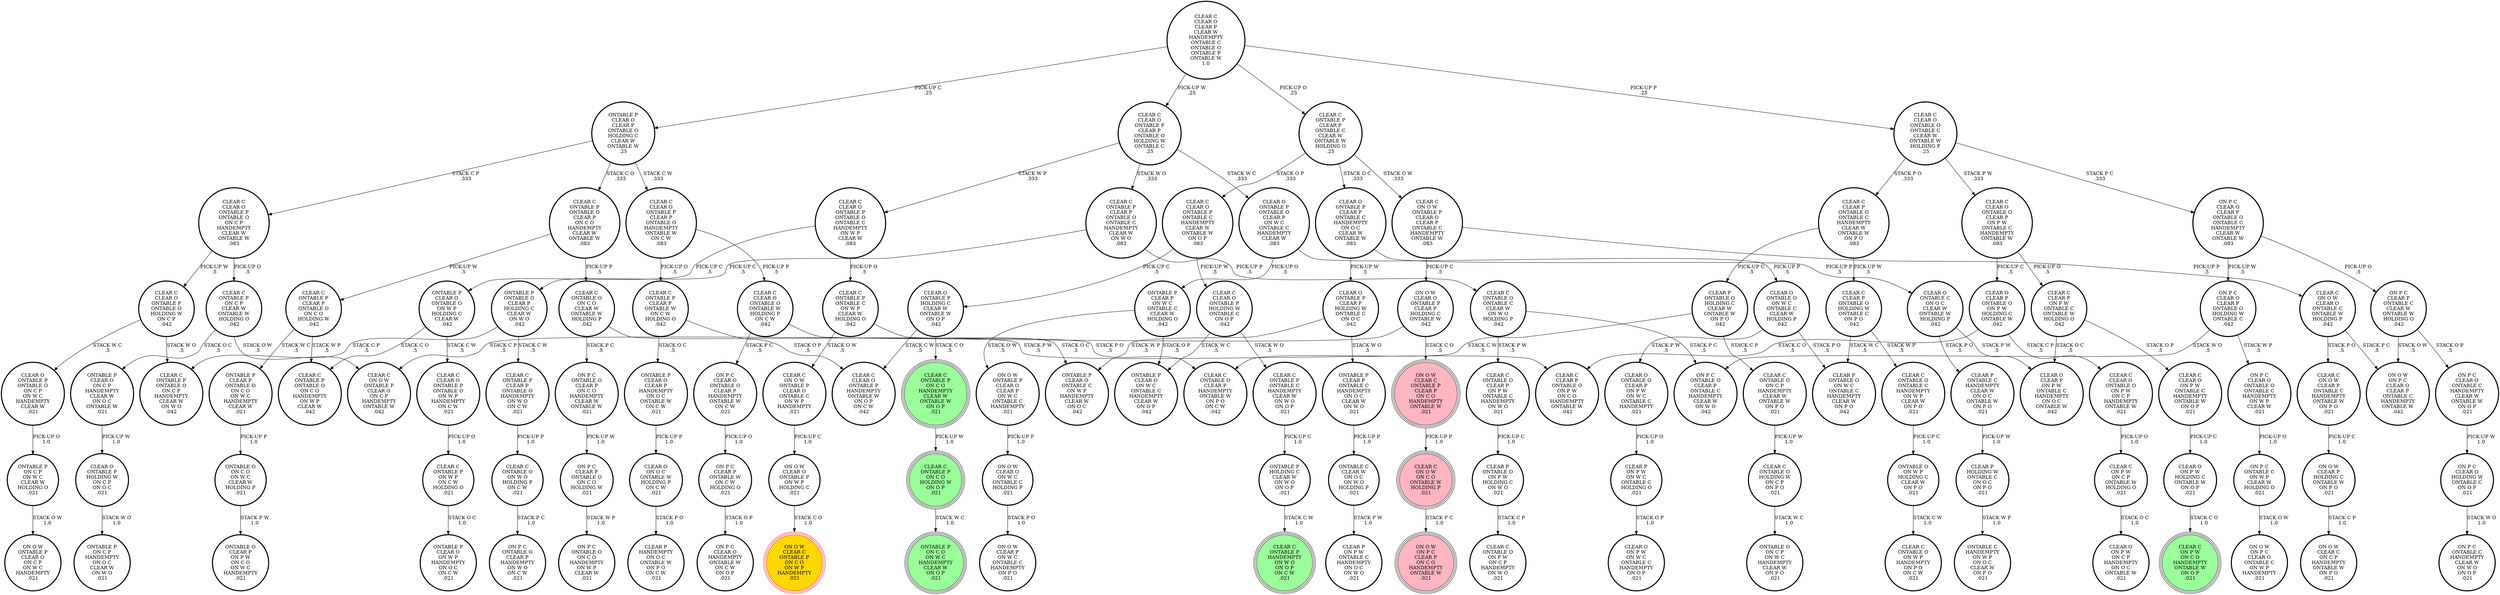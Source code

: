 digraph {
"CLEAR C\nCLEAR O\nONTABLE O\nCLEAR P\nON P W\nONTABLE C\nHANDEMPTY\nONTABLE W\n.083\n" -> "CLEAR C\nCLEAR P\nON P W\nONTABLE C\nONTABLE W\nHOLDING O\n.042\n"[label="PICK-UP O\n.5\n"];
"CLEAR C\nCLEAR O\nONTABLE O\nCLEAR P\nON P W\nONTABLE C\nHANDEMPTY\nONTABLE W\n.083\n" -> "CLEAR O\nCLEAR P\nONTABLE O\nON P W\nHOLDING C\nONTABLE W\n.042\n"[label="PICK-UP C\n.5\n"];
"CLEAR O\nONTABLE C\nON O C\nCLEAR W\nONTABLE W\nHOLDING P\n.042\n" -> "CLEAR O\nCLEAR P\nON P W\nONTABLE C\nHANDEMPTY\nON O C\nONTABLE W\n.042\n"[label="STACK P W\n.5\n"];
"CLEAR O\nONTABLE C\nON O C\nCLEAR W\nONTABLE W\nHOLDING P\n.042\n" -> "CLEAR P\nONTABLE C\nHANDEMPTY\nCLEAR W\nON O C\nONTABLE W\nON P O\n.021\n"[label="STACK P O\n.5\n"];
"CLEAR P\nONTABLE O\nHOLDING C\nCLEAR W\nONTABLE W\nON P O\n.042\n" -> "CLEAR C\nONTABLE O\nON C P\nHANDEMPTY\nCLEAR W\nONTABLE W\nON P O\n.021\n"[label="STACK C P\n.5\n"];
"CLEAR P\nONTABLE O\nHOLDING C\nCLEAR W\nONTABLE W\nON P O\n.042\n" -> "CLEAR C\nONTABLE O\nCLEAR P\nHANDEMPTY\nONTABLE W\nON P O\nON C W\n.042\n"[label="STACK C W\n.5\n"];
"CLEAR C\nONTABLE O\nCLEAR P\nON P W\nONTABLE C\nHANDEMPTY\nON W O\n.021\n" -> "CLEAR P\nONTABLE O\nON P W\nHOLDING C\nON W O\n.021\n"[label="PICK-UP C\n1.0\n"];
"CLEAR O\nONTABLE P\nHOLDING W\nON C P\nON O C\n.021\n" -> "ONTABLE P\nON C P\nHANDEMPTY\nON O C\nCLEAR W\nON W O\n.021\n"[label="STACK W O\n1.0\n"];
"CLEAR C\nONTABLE O\nONTABLE C\nCLEAR W\nON W O\nHOLDING P\n.042\n" -> "ON P C\nONTABLE O\nCLEAR P\nONTABLE C\nHANDEMPTY\nCLEAR W\nON W O\n.042\n"[label="STACK P C\n.5\n"];
"CLEAR C\nONTABLE O\nONTABLE C\nCLEAR W\nON W O\nHOLDING P\n.042\n" -> "CLEAR C\nONTABLE O\nCLEAR P\nON P W\nONTABLE C\nHANDEMPTY\nON W O\n.021\n"[label="STACK P W\n.5\n"];
"ONTABLE C\nCLEAR W\nON O C\nON W O\nHOLDING P\n.021\n" -> "CLEAR P\nON P W\nONTABLE C\nHANDEMPTY\nON O C\nON W O\n.021\n"[label="STACK P W\n1.0\n"];
"CLEAR C\nONTABLE P\nCLEAR P\nONTABLE O\nONTABLE C\nHANDEMPTY\nCLEAR W\nON W O\n.083\n" -> "ONTABLE P\nONTABLE O\nCLEAR P\nHOLDING C\nCLEAR W\nON W O\n.042\n"[label="PICK-UP C\n.5\n"];
"CLEAR C\nONTABLE P\nCLEAR P\nONTABLE O\nONTABLE C\nHANDEMPTY\nCLEAR W\nON W O\n.083\n" -> "CLEAR C\nONTABLE O\nONTABLE C\nCLEAR W\nON W O\nHOLDING P\n.042\n"[label="PICK-UP P\n.5\n"];
"CLEAR C\nCLEAR O\nONTABLE P\nCLEAR P\nONTABLE O\nHANDEMPTY\nONTABLE W\nON C W\n.083\n" -> "CLEAR C\nONTABLE P\nCLEAR P\nONTABLE W\nON C W\nHOLDING O\n.042\n"[label="PICK-UP O\n.5\n"];
"CLEAR C\nCLEAR O\nONTABLE P\nCLEAR P\nONTABLE O\nHANDEMPTY\nONTABLE W\nON C W\n.083\n" -> "CLEAR C\nCLEAR O\nONTABLE O\nONTABLE W\nHOLDING P\nON C W\n.042\n"[label="PICK-UP P\n.5\n"];
"CLEAR C\nONTABLE P\nONTABLE O\nCLEAR P\nON C O\nHANDEMPTY\nCLEAR W\nONTABLE W\n.083\n" -> "CLEAR C\nONTABLE P\nCLEAR P\nONTABLE O\nON C O\nHOLDING W\n.042\n"[label="PICK-UP W\n.5\n"];
"CLEAR C\nONTABLE P\nONTABLE O\nCLEAR P\nON C O\nHANDEMPTY\nCLEAR W\nONTABLE W\n.083\n" -> "CLEAR C\nONTABLE O\nON C O\nCLEAR W\nONTABLE W\nHOLDING P\n.042\n"[label="PICK-UP P\n.5\n"];
"CLEAR C\nCLEAR O\nONTABLE P\nONTABLE O\nONTABLE C\nHANDEMPTY\nON W P\nCLEAR W\n.083\n" -> "CLEAR C\nONTABLE P\nONTABLE C\nON W P\nCLEAR W\nHOLDING O\n.042\n"[label="PICK-UP O\n.5\n"];
"CLEAR C\nCLEAR O\nONTABLE P\nONTABLE O\nONTABLE C\nHANDEMPTY\nON W P\nCLEAR W\n.083\n" -> "ONTABLE P\nCLEAR O\nONTABLE O\nON W P\nHOLDING C\nCLEAR W\n.042\n"[label="PICK-UP C\n.5\n"];
"CLEAR C\nONTABLE O\nON C O\nCLEAR W\nONTABLE W\nHOLDING P\n.042\n" -> "ON P C\nONTABLE O\nCLEAR P\nON C O\nHANDEMPTY\nCLEAR W\nONTABLE W\n.021\n"[label="STACK P C\n.5\n"];
"CLEAR C\nONTABLE O\nON C O\nCLEAR W\nONTABLE W\nHOLDING P\n.042\n" -> "CLEAR C\nCLEAR P\nONTABLE O\nON P W\nON C O\nHANDEMPTY\nONTABLE W\n.042\n"[label="STACK P W\n.5\n"];
"ONTABLE P\nCLEAR O\nCLEAR P\nONTABLE O\nHOLDING C\nCLEAR W\nONTABLE W\n.25\n" -> "CLEAR C\nCLEAR O\nONTABLE P\nCLEAR P\nONTABLE O\nHANDEMPTY\nONTABLE W\nON C W\n.083\n"[label="STACK C W\n.333\n"];
"ONTABLE P\nCLEAR O\nCLEAR P\nONTABLE O\nHOLDING C\nCLEAR W\nONTABLE W\n.25\n" -> "CLEAR C\nONTABLE P\nONTABLE O\nCLEAR P\nON C O\nHANDEMPTY\nCLEAR W\nONTABLE W\n.083\n"[label="STACK C O\n.333\n"];
"ONTABLE P\nCLEAR O\nCLEAR P\nONTABLE O\nHOLDING C\nCLEAR W\nONTABLE W\n.25\n" -> "CLEAR C\nCLEAR O\nONTABLE P\nONTABLE O\nON C P\nHANDEMPTY\nCLEAR W\nONTABLE W\n.083\n"[label="STACK C P\n.333\n"];
"ON O W\nCLEAR C\nONTABLE P\nCLEAR P\nON C O\nHANDEMPTY\nONTABLE W\n.021\n" -> "CLEAR C\nON O W\nON C O\nONTABLE W\nHOLDING P\n.021\n"[label="PICK-UP P\n1.0\n"];
"CLEAR C\nONTABLE P\nCLEAR P\nONTABLE O\nHANDEMPTY\nON W O\nON C W\n.021\n" -> "CLEAR C\nONTABLE O\nON W O\nHOLDING P\nON C W\n.021\n"[label="PICK-UP P\n1.0\n"];
"ON P C\nCLEAR P\nONTABLE O\nON C O\nHOLDING W\n.021\n" -> "ON P C\nONTABLE O\nON C O\nHANDEMPTY\nON W P\nCLEAR W\n.021\n"[label="STACK W P\n1.0\n"];
"CLEAR C\nON O W\nCLEAR O\nONTABLE C\nONTABLE W\nHOLDING P\n.042\n" -> "CLEAR C\nON O W\nCLEAR P\nONTABLE C\nHANDEMPTY\nONTABLE W\nON P O\n.021\n"[label="STACK P O\n.5\n"];
"CLEAR C\nON O W\nCLEAR O\nONTABLE C\nONTABLE W\nHOLDING P\n.042\n" -> "ON O W\nON P C\nCLEAR O\nCLEAR P\nONTABLE C\nHANDEMPTY\nONTABLE W\n.042\n"[label="STACK P C\n.5\n"];
"ON P C\nCLEAR O\nHOLDING W\nONTABLE C\nON O P\n.021\n" -> "ON P C\nONTABLE C\nHANDEMPTY\nCLEAR W\nON W O\nON O P\n.021\n"[label="STACK W O\n1.0\n"];
"CLEAR C\nON O W\nON C O\nONTABLE W\nHOLDING P\n.021\n" -> "ON O W\nON P C\nCLEAR P\nON C O\nHANDEMPTY\nONTABLE W\n.021\n"[label="STACK P C\n1.0\n"];
"CLEAR C\nON O W\nONTABLE P\nCLEAR O\nONTABLE C\nON W P\nHANDEMPTY\n.021\n" -> "ON O W\nCLEAR O\nONTABLE P\nON W P\nHOLDING C\n.021\n"[label="PICK-UP C\n1.0\n"];
"ON P C\nCLEAR P\nONTABLE W\nON C W\nHOLDING O\n.021\n" -> "ON P C\nCLEAR O\nHANDEMPTY\nONTABLE W\nON C W\nON O P\n.021\n"[label="STACK O P\n1.0\n"];
"CLEAR C\nONTABLE P\nONTABLE C\nON W P\nCLEAR W\nHOLDING O\n.042\n" -> "ONTABLE P\nCLEAR O\nONTABLE C\nON W P\nHANDEMPTY\nCLEAR W\nON O C\n.042\n"[label="STACK O C\n.5\n"];
"CLEAR C\nONTABLE P\nONTABLE C\nON W P\nCLEAR W\nHOLDING O\n.042\n" -> "CLEAR C\nON O W\nONTABLE P\nCLEAR O\nONTABLE C\nON W P\nHANDEMPTY\n.021\n"[label="STACK O W\n.5\n"];
"CLEAR C\nON O W\nONTABLE P\nCLEAR O\nCLEAR P\nONTABLE C\nHANDEMPTY\nONTABLE W\n.083\n" -> "CLEAR C\nON O W\nCLEAR O\nONTABLE C\nONTABLE W\nHOLDING P\n.042\n"[label="PICK-UP P\n.5\n"];
"CLEAR C\nON O W\nONTABLE P\nCLEAR O\nCLEAR P\nONTABLE C\nHANDEMPTY\nONTABLE W\n.083\n" -> "ON O W\nCLEAR O\nONTABLE P\nCLEAR P\nHOLDING C\nONTABLE W\n.042\n"[label="PICK-UP C\n.5\n"];
"CLEAR C\nCLEAR O\nON P W\nONTABLE C\nHANDEMPTY\nONTABLE W\nON O P\n.021\n" -> "CLEAR O\nON P W\nHOLDING C\nONTABLE W\nON O P\n.021\n"[label="PICK-UP C\n1.0\n"];
"CLEAR P\nONTABLE O\nON P W\nHOLDING C\nON W O\n.021\n" -> "CLEAR C\nONTABLE O\nON P W\nON C P\nHANDEMPTY\nON W O\n.021\n"[label="STACK C P\n1.0\n"];
"CLEAR C\nCLEAR O\nCLEAR P\nCLEAR W\nHANDEMPTY\nONTABLE C\nONTABLE O\nONTABLE P\nONTABLE W\n1.0\n" -> "CLEAR C\nCLEAR O\nONTABLE P\nCLEAR P\nONTABLE O\nHOLDING W\nONTABLE C\n.25\n"[label="PICK-UP W\n.25\n"];
"CLEAR C\nCLEAR O\nCLEAR P\nCLEAR W\nHANDEMPTY\nONTABLE C\nONTABLE O\nONTABLE P\nONTABLE W\n1.0\n" -> "ONTABLE P\nCLEAR O\nCLEAR P\nONTABLE O\nHOLDING C\nCLEAR W\nONTABLE W\n.25\n"[label="PICK-UP C\n.25\n"];
"CLEAR C\nCLEAR O\nCLEAR P\nCLEAR W\nHANDEMPTY\nONTABLE C\nONTABLE O\nONTABLE P\nONTABLE W\n1.0\n" -> "CLEAR C\nONTABLE P\nCLEAR P\nONTABLE C\nCLEAR W\nONTABLE W\nHOLDING O\n.25\n"[label="PICK-UP O\n.25\n"];
"CLEAR C\nCLEAR O\nCLEAR P\nCLEAR W\nHANDEMPTY\nONTABLE C\nONTABLE O\nONTABLE P\nONTABLE W\n1.0\n" -> "CLEAR C\nCLEAR O\nONTABLE O\nONTABLE C\nCLEAR W\nONTABLE W\nHOLDING P\n.25\n"[label="PICK-UP P\n.25\n"];
"CLEAR O\nONTABLE P\nCLEAR P\nONTABLE C\nHANDEMPTY\nON O C\nCLEAR W\nONTABLE W\n.083\n" -> "CLEAR O\nONTABLE C\nON O C\nCLEAR W\nONTABLE W\nHOLDING P\n.042\n"[label="PICK-UP P\n.5\n"];
"CLEAR O\nONTABLE P\nCLEAR P\nONTABLE C\nHANDEMPTY\nON O C\nCLEAR W\nONTABLE W\n.083\n" -> "CLEAR O\nONTABLE P\nCLEAR P\nHOLDING W\nONTABLE C\nON O C\n.042\n"[label="PICK-UP W\n.5\n"];
"CLEAR C\nCLEAR O\nONTABLE P\nONTABLE O\nON W P\nHANDEMPTY\nON C W\n.021\n" -> "CLEAR C\nONTABLE P\nON W P\nON C W\nHOLDING O\n.021\n"[label="PICK-UP O\n1.0\n"];
"ON O W\nCLEAR O\nONTABLE P\nCLEAR P\nHOLDING C\nONTABLE W\n.042\n" -> "CLEAR C\nON O W\nONTABLE P\nCLEAR O\nON C P\nHANDEMPTY\nONTABLE W\n.042\n"[label="STACK C P\n.5\n"];
"ON O W\nCLEAR O\nONTABLE P\nCLEAR P\nHOLDING C\nONTABLE W\n.042\n" -> "ON O W\nCLEAR C\nONTABLE P\nCLEAR P\nON C O\nHANDEMPTY\nONTABLE W\n.021\n"[label="STACK C O\n.5\n"];
"CLEAR C\nCLEAR O\nONTABLE O\nONTABLE W\nHOLDING P\nON C W\n.042\n" -> "ON P C\nCLEAR O\nONTABLE O\nCLEAR P\nHANDEMPTY\nONTABLE W\nON C W\n.021\n"[label="STACK P C\n.5\n"];
"CLEAR C\nCLEAR O\nONTABLE O\nONTABLE W\nHOLDING P\nON C W\n.042\n" -> "CLEAR C\nONTABLE O\nCLEAR P\nHANDEMPTY\nONTABLE W\nON P O\nON C W\n.042\n"[label="STACK P O\n.5\n"];
"ON P C\nCLEAR O\nCLEAR P\nONTABLE O\nHOLDING W\nONTABLE C\n.042\n" -> "ON P C\nCLEAR O\nONTABLE O\nONTABLE C\nHANDEMPTY\nON W P\nCLEAR W\n.021\n"[label="STACK W P\n.5\n"];
"ON P C\nCLEAR O\nCLEAR P\nONTABLE O\nHOLDING W\nONTABLE C\n.042\n" -> "ON P C\nONTABLE O\nCLEAR P\nONTABLE C\nHANDEMPTY\nCLEAR W\nON W O\n.042\n"[label="STACK W O\n.5\n"];
"CLEAR C\nONTABLE P\nCLEAR P\nONTABLE C\nCLEAR W\nONTABLE W\nHOLDING O\n.25\n" -> "CLEAR C\nCLEAR O\nONTABLE P\nONTABLE C\nHANDEMPTY\nCLEAR W\nONTABLE W\nON O P\n.083\n"[label="STACK O P\n.333\n"];
"CLEAR C\nONTABLE P\nCLEAR P\nONTABLE C\nCLEAR W\nONTABLE W\nHOLDING O\n.25\n" -> "CLEAR O\nONTABLE P\nCLEAR P\nONTABLE C\nHANDEMPTY\nON O C\nCLEAR W\nONTABLE W\n.083\n"[label="STACK O C\n.333\n"];
"CLEAR C\nONTABLE P\nCLEAR P\nONTABLE C\nCLEAR W\nONTABLE W\nHOLDING O\n.25\n" -> "CLEAR C\nON O W\nONTABLE P\nCLEAR O\nCLEAR P\nONTABLE C\nHANDEMPTY\nONTABLE W\n.083\n"[label="STACK O W\n.333\n"];
"CLEAR P\nHOLDING W\nONTABLE C\nON O C\nON P O\n.021\n" -> "ONTABLE C\nHANDEMPTY\nON W P\nON O C\nCLEAR W\nON P O\n.021\n"[label="STACK W P\n1.0\n"];
"ON P C\nONTABLE O\nCLEAR P\nON C O\nHANDEMPTY\nCLEAR W\nONTABLE W\n.021\n" -> "ON P C\nCLEAR P\nONTABLE O\nON C O\nHOLDING W\n.021\n"[label="PICK-UP W\n1.0\n"];
"CLEAR C\nCLEAR P\nONTABLE O\nONTABLE C\nHANDEMPTY\nCLEAR W\nONTABLE W\nON P O\n.083\n" -> "CLEAR P\nONTABLE O\nHOLDING C\nCLEAR W\nONTABLE W\nON P O\n.042\n"[label="PICK-UP C\n.5\n"];
"CLEAR C\nCLEAR P\nONTABLE O\nONTABLE C\nHANDEMPTY\nCLEAR W\nONTABLE W\nON P O\n.083\n" -> "CLEAR C\nCLEAR P\nONTABLE O\nHOLDING W\nONTABLE C\nON P O\n.042\n"[label="PICK-UP W\n.5\n"];
"CLEAR C\nCLEAR O\nONTABLE P\nONTABLE O\nON C P\nHANDEMPTY\nCLEAR W\nONTABLE W\n.083\n" -> "CLEAR C\nCLEAR O\nONTABLE P\nONTABLE O\nHOLDING W\nON C P\n.042\n"[label="PICK-UP W\n.5\n"];
"CLEAR C\nCLEAR O\nONTABLE P\nONTABLE O\nON C P\nHANDEMPTY\nCLEAR W\nONTABLE W\n.083\n" -> "CLEAR C\nONTABLE P\nON C P\nCLEAR W\nONTABLE W\nHOLDING O\n.042\n"[label="PICK-UP O\n.5\n"];
"CLEAR O\nON O C\nONTABLE W\nHOLDING P\nON C W\n.021\n" -> "CLEAR P\nHANDEMPTY\nON O C\nONTABLE W\nON P O\nON C W\n.021\n"[label="STACK P O\n1.0\n"];
"ONTABLE P\nCLEAR O\nCLEAR P\nHANDEMPTY\nON O C\nONTABLE W\nON C W\n.021\n" -> "CLEAR O\nON O C\nONTABLE W\nHOLDING P\nON C W\n.021\n"[label="PICK-UP P\n1.0\n"];
"CLEAR P\nON P W\nON W C\nONTABLE C\nHOLDING O\n.021\n" -> "CLEAR O\nON P W\nON W C\nONTABLE C\nHANDEMPTY\nON O P\n.021\n"[label="STACK O P\n1.0\n"];
"CLEAR C\nONTABLE O\nON C P\nHANDEMPTY\nCLEAR W\nONTABLE W\nON P O\n.021\n" -> "CLEAR C\nONTABLE O\nHOLDING W\nON C P\nON P O\n.021\n"[label="PICK-UP W\n1.0\n"];
"CLEAR O\nON P W\nHOLDING C\nONTABLE W\nON O P\n.021\n" -> "CLEAR C\nON P W\nON C O\nHANDEMPTY\nONTABLE W\nON O P\n.021\n"[label="STACK C O\n1.0\n"];
"CLEAR C\nONTABLE O\nHOLDING W\nON C P\nON P O\n.021\n" -> "ONTABLE O\nON C P\nON W C\nHANDEMPTY\nCLEAR W\nON P O\n.021\n"[label="STACK W C\n1.0\n"];
"CLEAR O\nONTABLE P\nONTABLE O\nON C P\nON W C\nHANDEMPTY\nCLEAR W\n.021\n" -> "ONTABLE P\nON C P\nON W C\nCLEAR W\nHOLDING O\n.021\n"[label="PICK-UP O\n1.0\n"];
"CLEAR C\nCLEAR O\nONTABLE P\nONTABLE O\nHOLDING W\nON C P\n.042\n" -> "CLEAR O\nONTABLE P\nONTABLE O\nON C P\nON W C\nHANDEMPTY\nCLEAR W\n.021\n"[label="STACK W C\n.5\n"];
"CLEAR C\nCLEAR O\nONTABLE P\nONTABLE O\nHOLDING W\nON C P\n.042\n" -> "CLEAR C\nONTABLE P\nONTABLE O\nON C P\nHANDEMPTY\nCLEAR W\nON W O\n.042\n"[label="STACK W O\n.5\n"];
"CLEAR C\nCLEAR P\nON P W\nONTABLE C\nONTABLE W\nHOLDING O\n.042\n" -> "CLEAR O\nCLEAR P\nON P W\nONTABLE C\nHANDEMPTY\nON O C\nONTABLE W\n.042\n"[label="STACK O C\n.5\n"];
"CLEAR C\nCLEAR P\nON P W\nONTABLE C\nONTABLE W\nHOLDING O\n.042\n" -> "CLEAR C\nCLEAR O\nON P W\nONTABLE C\nHANDEMPTY\nONTABLE W\nON O P\n.021\n"[label="STACK O P\n.5\n"];
"CLEAR O\nONTABLE O\nCLEAR P\nON P W\nON W C\nONTABLE C\nHANDEMPTY\n.021\n" -> "CLEAR P\nON P W\nON W C\nONTABLE C\nHOLDING O\n.021\n"[label="PICK-UP O\n1.0\n"];
"CLEAR C\nON P W\nON C P\nONTABLE W\nHOLDING O\n.021\n" -> "CLEAR O\nON P W\nON C P\nHANDEMPTY\nON O C\nONTABLE W\n.021\n"[label="STACK O C\n1.0\n"];
"CLEAR C\nCLEAR O\nONTABLE P\nONTABLE C\nHANDEMPTY\nCLEAR W\nONTABLE W\nON O P\n.083\n" -> "CLEAR O\nONTABLE P\nHOLDING C\nCLEAR W\nONTABLE W\nON O P\n.042\n"[label="PICK-UP C\n.5\n"];
"CLEAR C\nCLEAR O\nONTABLE P\nONTABLE C\nHANDEMPTY\nCLEAR W\nONTABLE W\nON O P\n.083\n" -> "CLEAR C\nCLEAR O\nONTABLE P\nHOLDING W\nONTABLE C\nON O P\n.042\n"[label="PICK-UP W\n.5\n"];
"CLEAR C\nONTABLE P\nON W P\nON C W\nHOLDING O\n.021\n" -> "ONTABLE P\nCLEAR O\nON W P\nHANDEMPTY\nON O C\nON C W\n.021\n"[label="STACK O C\n1.0\n"];
"ONTABLE P\nON C P\nON W C\nCLEAR W\nHOLDING O\n.021\n" -> "ON O W\nONTABLE P\nCLEAR O\nON C P\nON W C\nHANDEMPTY\n.021\n"[label="STACK O W\n1.0\n"];
"ONTABLE P\nCLEAR P\nON W C\nONTABLE C\nCLEAR W\nHOLDING O\n.042\n" -> "ON O W\nONTABLE P\nCLEAR O\nCLEAR P\nON W C\nONTABLE C\nHANDEMPTY\n.021\n"[label="STACK O W\n.5\n"];
"ONTABLE P\nCLEAR P\nON W C\nONTABLE C\nCLEAR W\nHOLDING O\n.042\n" -> "ONTABLE P\nCLEAR O\nON W C\nONTABLE C\nHANDEMPTY\nCLEAR W\nON O P\n.042\n"[label="STACK O P\n.5\n"];
"CLEAR C\nCLEAR O\nONTABLE P\nCLEAR P\nONTABLE O\nHOLDING W\nONTABLE C\n.25\n" -> "CLEAR O\nONTABLE P\nONTABLE O\nCLEAR P\nON W C\nONTABLE C\nHANDEMPTY\nCLEAR W\n.083\n"[label="STACK W C\n.333\n"];
"CLEAR C\nCLEAR O\nONTABLE P\nCLEAR P\nONTABLE O\nHOLDING W\nONTABLE C\n.25\n" -> "CLEAR C\nONTABLE P\nCLEAR P\nONTABLE O\nONTABLE C\nHANDEMPTY\nCLEAR W\nON W O\n.083\n"[label="STACK W O\n.333\n"];
"CLEAR C\nCLEAR O\nONTABLE P\nCLEAR P\nONTABLE O\nHOLDING W\nONTABLE C\n.25\n" -> "CLEAR C\nCLEAR O\nONTABLE P\nONTABLE O\nONTABLE C\nHANDEMPTY\nON W P\nCLEAR W\n.083\n"[label="STACK W P\n.333\n"];
"CLEAR P\nONTABLE C\nHANDEMPTY\nCLEAR W\nON O C\nONTABLE W\nON P O\n.021\n" -> "CLEAR P\nHOLDING W\nONTABLE C\nON O C\nON P O\n.021\n"[label="PICK-UP W\n1.0\n"];
"CLEAR C\nONTABLE P\nCLEAR P\nONTABLE O\nON C O\nHOLDING W\n.042\n" -> "ONTABLE P\nCLEAR P\nONTABLE O\nON C O\nON W C\nHANDEMPTY\nCLEAR W\n.021\n"[label="STACK W C\n.5\n"];
"CLEAR C\nONTABLE P\nCLEAR P\nONTABLE O\nON C O\nHOLDING W\n.042\n" -> "CLEAR C\nONTABLE P\nONTABLE O\nON C O\nHANDEMPTY\nON W P\nCLEAR W\n.042\n"[label="STACK W P\n.5\n"];
"CLEAR C\nONTABLE P\nON C O\nHOLDING W\nON O P\n.021\n" -> "ONTABLE P\nON C O\nON W C\nHANDEMPTY\nCLEAR W\nON O P\n.021\n"[label="STACK W C\n1.0\n"];
"CLEAR C\nONTABLE P\nCLEAR P\nONTABLE W\nON C W\nHOLDING O\n.042\n" -> "CLEAR C\nCLEAR O\nONTABLE P\nHANDEMPTY\nONTABLE W\nON O P\nON C W\n.042\n"[label="STACK O P\n.5\n"];
"CLEAR C\nONTABLE P\nCLEAR P\nONTABLE W\nON C W\nHOLDING O\n.042\n" -> "ONTABLE P\nCLEAR O\nCLEAR P\nHANDEMPTY\nON O C\nONTABLE W\nON C W\n.021\n"[label="STACK O C\n.5\n"];
"CLEAR C\nONTABLE P\nON C O\nHANDEMPTY\nCLEAR W\nONTABLE W\nON O P\n.021\n" -> "CLEAR C\nONTABLE P\nON C O\nHOLDING W\nON O P\n.021\n"[label="PICK-UP W\n1.0\n"];
"ON O W\nCLEAR O\nONTABLE P\nON W P\nHOLDING C\n.021\n" -> "ON O W\nCLEAR C\nONTABLE P\nON C O\nON W P\nHANDEMPTY\n.021\n"[label="STACK C O\n1.0\n"];
"CLEAR C\nONTABLE O\nON W O\nHOLDING P\nON C W\n.021\n" -> "ON P C\nONTABLE O\nCLEAR P\nHANDEMPTY\nON W O\nON C W\n.021\n"[label="STACK P C\n1.0\n"];
"ON P C\nCLEAR P\nONTABLE C\nCLEAR W\nONTABLE W\nHOLDING O\n.042\n" -> "ON O W\nON P C\nCLEAR O\nCLEAR P\nONTABLE C\nHANDEMPTY\nONTABLE W\n.042\n"[label="STACK O W\n.5\n"];
"ON P C\nCLEAR P\nONTABLE C\nCLEAR W\nONTABLE W\nHOLDING O\n.042\n" -> "ON P C\nCLEAR O\nONTABLE C\nHANDEMPTY\nCLEAR W\nONTABLE W\nON O P\n.021\n"[label="STACK O P\n.5\n"];
"CLEAR C\nCLEAR O\nONTABLE O\nON P W\nON C P\nHANDEMPTY\nONTABLE W\n.021\n" -> "CLEAR C\nON P W\nON C P\nONTABLE W\nHOLDING O\n.021\n"[label="PICK-UP O\n1.0\n"];
"CLEAR O\nONTABLE P\nHOLDING C\nCLEAR W\nONTABLE W\nON O P\n.042\n" -> "CLEAR C\nONTABLE P\nON C O\nHANDEMPTY\nCLEAR W\nONTABLE W\nON O P\n.021\n"[label="STACK C O\n.5\n"];
"CLEAR O\nONTABLE P\nHOLDING C\nCLEAR W\nONTABLE W\nON O P\n.042\n" -> "CLEAR C\nCLEAR O\nONTABLE P\nHANDEMPTY\nONTABLE W\nON O P\nON C W\n.042\n"[label="STACK C W\n.5\n"];
"ON P C\nCLEAR O\nONTABLE O\nCLEAR P\nHANDEMPTY\nONTABLE W\nON C W\n.021\n" -> "ON P C\nCLEAR P\nONTABLE W\nON C W\nHOLDING O\n.021\n"[label="PICK-UP O\n1.0\n"];
"CLEAR C\nONTABLE P\nONTABLE C\nHANDEMPTY\nCLEAR W\nON W O\nON O P\n.021\n" -> "ONTABLE P\nHOLDING C\nCLEAR W\nON W O\nON O P\n.021\n"[label="PICK-UP C\n1.0\n"];
"ONTABLE P\nCLEAR O\nON C P\nHANDEMPTY\nCLEAR W\nON O C\nONTABLE W\n.021\n" -> "CLEAR O\nONTABLE P\nHOLDING W\nON C P\nON O C\n.021\n"[label="PICK-UP W\n1.0\n"];
"ONTABLE P\nCLEAR O\nONTABLE O\nON W P\nHOLDING C\nCLEAR W\n.042\n" -> "CLEAR C\nONTABLE P\nONTABLE O\nON C O\nHANDEMPTY\nON W P\nCLEAR W\n.042\n"[label="STACK C O\n.5\n"];
"ONTABLE P\nCLEAR O\nONTABLE O\nON W P\nHOLDING C\nCLEAR W\n.042\n" -> "CLEAR C\nCLEAR O\nONTABLE P\nONTABLE O\nON W P\nHANDEMPTY\nON C W\n.021\n"[label="STACK C W\n.5\n"];
"CLEAR C\nON O W\nCLEAR P\nONTABLE C\nHANDEMPTY\nONTABLE W\nON P O\n.021\n" -> "ON O W\nCLEAR P\nHOLDING C\nONTABLE W\nON P O\n.021\n"[label="PICK-UP C\n1.0\n"];
"ON P C\nCLEAR O\nONTABLE C\nHANDEMPTY\nCLEAR W\nONTABLE W\nON O P\n.021\n" -> "ON P C\nCLEAR O\nHOLDING W\nONTABLE C\nON O P\n.021\n"[label="PICK-UP W\n1.0\n"];
"CLEAR C\nCLEAR O\nONTABLE O\nONTABLE C\nCLEAR W\nONTABLE W\nHOLDING P\n.25\n" -> "CLEAR C\nCLEAR P\nONTABLE O\nONTABLE C\nHANDEMPTY\nCLEAR W\nONTABLE W\nON P O\n.083\n"[label="STACK P O\n.333\n"];
"CLEAR C\nCLEAR O\nONTABLE O\nONTABLE C\nCLEAR W\nONTABLE W\nHOLDING P\n.25\n" -> "CLEAR C\nCLEAR O\nONTABLE O\nCLEAR P\nON P W\nONTABLE C\nHANDEMPTY\nONTABLE W\n.083\n"[label="STACK P W\n.333\n"];
"CLEAR C\nCLEAR O\nONTABLE O\nONTABLE C\nCLEAR W\nONTABLE W\nHOLDING P\n.25\n" -> "ON P C\nCLEAR O\nCLEAR P\nONTABLE O\nONTABLE C\nHANDEMPTY\nCLEAR W\nONTABLE W\n.083\n"[label="STACK P C\n.333\n"];
"CLEAR O\nONTABLE P\nONTABLE O\nCLEAR P\nON W C\nONTABLE C\nHANDEMPTY\nCLEAR W\n.083\n" -> "ONTABLE P\nCLEAR P\nON W C\nONTABLE C\nCLEAR W\nHOLDING O\n.042\n"[label="PICK-UP O\n.5\n"];
"CLEAR O\nONTABLE P\nONTABLE O\nCLEAR P\nON W C\nONTABLE C\nHANDEMPTY\nCLEAR W\n.083\n" -> "CLEAR O\nONTABLE O\nON W C\nONTABLE C\nCLEAR W\nHOLDING P\n.042\n"[label="PICK-UP P\n.5\n"];
"CLEAR C\nONTABLE P\nON C P\nCLEAR W\nONTABLE W\nHOLDING O\n.042\n" -> "ONTABLE P\nCLEAR O\nON C P\nHANDEMPTY\nCLEAR W\nON O C\nONTABLE W\n.021\n"[label="STACK O C\n.5\n"];
"CLEAR C\nONTABLE P\nON C P\nCLEAR W\nONTABLE W\nHOLDING O\n.042\n" -> "CLEAR C\nON O W\nONTABLE P\nCLEAR O\nON C P\nHANDEMPTY\nONTABLE W\n.042\n"[label="STACK O W\n.5\n"];
"CLEAR C\nCLEAR P\nONTABLE O\nHOLDING W\nONTABLE C\nON P O\n.042\n" -> "CLEAR C\nONTABLE O\nONTABLE C\nHANDEMPTY\nON W P\nCLEAR W\nON P O\n.021\n"[label="STACK W P\n.5\n"];
"CLEAR C\nCLEAR P\nONTABLE O\nHOLDING W\nONTABLE C\nON P O\n.042\n" -> "CLEAR P\nONTABLE O\nON W C\nONTABLE C\nHANDEMPTY\nCLEAR W\nON P O\n.042\n"[label="STACK W C\n.5\n"];
"CLEAR O\nONTABLE O\nON W C\nONTABLE C\nCLEAR W\nHOLDING P\n.042\n" -> "CLEAR O\nONTABLE O\nCLEAR P\nON P W\nON W C\nONTABLE C\nHANDEMPTY\n.021\n"[label="STACK P W\n.5\n"];
"CLEAR O\nONTABLE O\nON W C\nONTABLE C\nCLEAR W\nHOLDING P\n.042\n" -> "CLEAR P\nONTABLE O\nON W C\nONTABLE C\nHANDEMPTY\nCLEAR W\nON P O\n.042\n"[label="STACK P O\n.5\n"];
"CLEAR C\nCLEAR O\nONTABLE P\nHOLDING W\nONTABLE C\nON O P\n.042\n" -> "ONTABLE P\nCLEAR O\nON W C\nONTABLE C\nHANDEMPTY\nCLEAR W\nON O P\n.042\n"[label="STACK W C\n.5\n"];
"CLEAR C\nCLEAR O\nONTABLE P\nHOLDING W\nONTABLE C\nON O P\n.042\n" -> "CLEAR C\nONTABLE P\nONTABLE C\nHANDEMPTY\nCLEAR W\nON W O\nON O P\n.021\n"[label="STACK W O\n.5\n"];
"ON O W\nCLEAR P\nHOLDING C\nONTABLE W\nON P O\n.021\n" -> "ON O W\nCLEAR C\nON C P\nHANDEMPTY\nONTABLE W\nON P O\n.021\n"[label="STACK C P\n1.0\n"];
"CLEAR O\nONTABLE P\nCLEAR P\nHOLDING W\nONTABLE C\nON O C\n.042\n" -> "ONTABLE P\nCLEAR O\nONTABLE C\nON W P\nHANDEMPTY\nCLEAR W\nON O C\n.042\n"[label="STACK W P\n.5\n"];
"CLEAR O\nONTABLE P\nCLEAR P\nHOLDING W\nONTABLE C\nON O C\n.042\n" -> "ONTABLE P\nCLEAR P\nONTABLE C\nHANDEMPTY\nON O C\nCLEAR W\nON W O\n.021\n"[label="STACK W O\n.5\n"];
"ONTABLE P\nHOLDING C\nCLEAR W\nON W O\nON O P\n.021\n" -> "CLEAR C\nONTABLE P\nHANDEMPTY\nON W O\nON O P\nON C W\n.021\n"[label="STACK C W\n1.0\n"];
"ONTABLE P\nONTABLE O\nCLEAR P\nHOLDING C\nCLEAR W\nON W O\n.042\n" -> "CLEAR C\nONTABLE P\nONTABLE O\nON C P\nHANDEMPTY\nCLEAR W\nON W O\n.042\n"[label="STACK C P\n.5\n"];
"ONTABLE P\nONTABLE O\nCLEAR P\nHOLDING C\nCLEAR W\nON W O\n.042\n" -> "CLEAR C\nONTABLE P\nCLEAR P\nONTABLE O\nHANDEMPTY\nON W O\nON C W\n.021\n"[label="STACK C W\n.5\n"];
"CLEAR O\nCLEAR P\nONTABLE O\nON P W\nHOLDING C\nONTABLE W\n.042\n" -> "CLEAR C\nCLEAR O\nONTABLE O\nON P W\nON C P\nHANDEMPTY\nONTABLE W\n.021\n"[label="STACK C P\n.5\n"];
"CLEAR O\nCLEAR P\nONTABLE O\nON P W\nHOLDING C\nONTABLE W\n.042\n" -> "CLEAR C\nCLEAR P\nONTABLE O\nON P W\nON C O\nHANDEMPTY\nONTABLE W\n.042\n"[label="STACK C O\n.5\n"];
"CLEAR C\nONTABLE O\nONTABLE C\nHANDEMPTY\nON W P\nCLEAR W\nON P O\n.021\n" -> "ONTABLE O\nON W P\nHOLDING C\nCLEAR W\nON P O\n.021\n"[label="PICK-UP C\n1.0\n"];
"ON P C\nCLEAR O\nCLEAR P\nONTABLE O\nONTABLE C\nHANDEMPTY\nCLEAR W\nONTABLE W\n.083\n" -> "ON P C\nCLEAR O\nCLEAR P\nONTABLE O\nHOLDING W\nONTABLE C\n.042\n"[label="PICK-UP W\n.5\n"];
"ON P C\nCLEAR O\nCLEAR P\nONTABLE O\nONTABLE C\nHANDEMPTY\nCLEAR W\nONTABLE W\n.083\n" -> "ON P C\nCLEAR P\nONTABLE C\nCLEAR W\nONTABLE W\nHOLDING O\n.042\n"[label="PICK-UP O\n.5\n"];
"ONTABLE P\nCLEAR P\nONTABLE O\nON C O\nON W C\nHANDEMPTY\nCLEAR W\n.021\n" -> "ONTABLE O\nON C O\nON W C\nCLEAR W\nHOLDING P\n.021\n"[label="PICK-UP P\n1.0\n"];
"ONTABLE O\nON C O\nON W C\nCLEAR W\nHOLDING P\n.021\n" -> "ONTABLE O\nCLEAR P\nON P W\nON C O\nON W C\nHANDEMPTY\n.021\n"[label="STACK P W\n1.0\n"];
"ON O W\nONTABLE P\nCLEAR O\nCLEAR P\nON W C\nONTABLE C\nHANDEMPTY\n.021\n" -> "ON O W\nCLEAR O\nON W C\nONTABLE C\nHOLDING P\n.021\n"[label="PICK-UP P\n1.0\n"];
"ONTABLE P\nCLEAR P\nONTABLE C\nHANDEMPTY\nON O C\nCLEAR W\nON W O\n.021\n" -> "ONTABLE C\nCLEAR W\nON O C\nON W O\nHOLDING P\n.021\n"[label="PICK-UP P\n1.0\n"];
"ONTABLE O\nON W P\nHOLDING C\nCLEAR W\nON P O\n.021\n" -> "CLEAR C\nONTABLE O\nON W P\nHANDEMPTY\nON P O\nON C W\n.021\n"[label="STACK C W\n1.0\n"];
"ON P C\nONTABLE C\nON W P\nCLEAR W\nHOLDING O\n.021\n" -> "ON O W\nON P C\nCLEAR O\nONTABLE C\nON W P\nHANDEMPTY\n.021\n"[label="STACK O W\n1.0\n"];
"ON P C\nCLEAR O\nONTABLE O\nONTABLE C\nHANDEMPTY\nON W P\nCLEAR W\n.021\n" -> "ON P C\nONTABLE C\nON W P\nCLEAR W\nHOLDING O\n.021\n"[label="PICK-UP O\n1.0\n"];
"ON O W\nCLEAR O\nON W C\nONTABLE C\nHOLDING P\n.021\n" -> "ON O W\nCLEAR P\nON W C\nONTABLE C\nHANDEMPTY\nON P O\n.021\n"[label="STACK P O\n1.0\n"];
"CLEAR P\nHANDEMPTY\nON O C\nONTABLE W\nON P O\nON C W\n.021\n" [shape=circle, penwidth=3];
"CLEAR O\nON P W\nON C P\nHANDEMPTY\nON O C\nONTABLE W\n.021\n" [shape=circle, penwidth=3];
"CLEAR O\nCLEAR P\nON P W\nONTABLE C\nHANDEMPTY\nON O C\nONTABLE W\n.042\n" [shape=circle, penwidth=3];
"CLEAR C\nON O W\nONTABLE P\nCLEAR O\nON C P\nHANDEMPTY\nONTABLE W\n.042\n" [shape=circle, penwidth=3];
"ON O W\nON P C\nCLEAR O\nONTABLE C\nON W P\nHANDEMPTY\n.021\n" [shape=circle, penwidth=3];
"ON P C\nONTABLE O\nCLEAR P\nHANDEMPTY\nON W O\nON C W\n.021\n" [shape=circle, penwidth=3];
"CLEAR P\nON P W\nONTABLE C\nHANDEMPTY\nON O C\nON W O\n.021\n" [shape=circle, penwidth=3];
"ON O W\nCLEAR C\nON C P\nHANDEMPTY\nONTABLE W\nON P O\n.021\n" [shape=circle, penwidth=3];
"ON P C\nONTABLE O\nCLEAR P\nONTABLE C\nHANDEMPTY\nCLEAR W\nON W O\n.042\n" [shape=circle, penwidth=3];
"ON P C\nONTABLE O\nON C O\nHANDEMPTY\nON W P\nCLEAR W\n.021\n" [shape=circle, penwidth=3];
"ONTABLE C\nHANDEMPTY\nON W P\nON O C\nCLEAR W\nON P O\n.021\n" [shape=circle, penwidth=3];
"CLEAR C\nONTABLE P\nONTABLE O\nON C O\nHANDEMPTY\nON W P\nCLEAR W\n.042\n" [shape=circle, penwidth=3];
"ON O W\nON P C\nCLEAR P\nON C O\nHANDEMPTY\nONTABLE W\n.021\n" [shape=circle, style=filled, fillcolor=lightpink, peripheries=3];
"ONTABLE O\nON C P\nON W C\nHANDEMPTY\nCLEAR W\nON P O\n.021\n" [shape=circle, penwidth=3];
"CLEAR C\nONTABLE O\nON W P\nHANDEMPTY\nON P O\nON C W\n.021\n" [shape=circle, penwidth=3];
"CLEAR O\nON P W\nON W C\nONTABLE C\nHANDEMPTY\nON O P\n.021\n" [shape=circle, penwidth=3];
"CLEAR C\nON P W\nON C O\nHANDEMPTY\nONTABLE W\nON O P\n.021\n" [shape=circle, style=filled, fillcolor=palegreen1, peripheries=3];
"ON O W\nCLEAR C\nONTABLE P\nON C O\nON W P\nHANDEMPTY\n.021\n" [shape=circle, style=filled color=red, fillcolor=gold, peripheries=3];
"CLEAR C\nONTABLE P\nHANDEMPTY\nON W O\nON O P\nON C W\n.021\n" [shape=circle, style=filled, fillcolor=palegreen1, peripheries=3];
"CLEAR C\nCLEAR P\nONTABLE O\nON P W\nON C O\nHANDEMPTY\nONTABLE W\n.042\n" [shape=circle, penwidth=3];
"ONTABLE P\nON C O\nON W C\nHANDEMPTY\nCLEAR W\nON O P\n.021\n" [shape=circle, style=filled, fillcolor=palegreen1, peripheries=3];
"ON P C\nCLEAR O\nHANDEMPTY\nONTABLE W\nON C W\nON O P\n.021\n" [shape=circle, penwidth=3];
"CLEAR C\nONTABLE O\nCLEAR P\nHANDEMPTY\nONTABLE W\nON P O\nON C W\n.042\n" [shape=circle, penwidth=3];
"CLEAR C\nCLEAR O\nONTABLE P\nHANDEMPTY\nONTABLE W\nON O P\nON C W\n.042\n" [shape=circle, penwidth=3];
"ON O W\nON P C\nCLEAR O\nCLEAR P\nONTABLE C\nHANDEMPTY\nONTABLE W\n.042\n" [shape=circle, penwidth=3];
"ON P C\nONTABLE C\nHANDEMPTY\nCLEAR W\nON W O\nON O P\n.021\n" [shape=circle, penwidth=3];
"CLEAR P\nONTABLE O\nON W C\nONTABLE C\nHANDEMPTY\nCLEAR W\nON P O\n.042\n" [shape=circle, penwidth=3];
"ONTABLE P\nON C P\nHANDEMPTY\nON O C\nCLEAR W\nON W O\n.021\n" [shape=circle, penwidth=3];
"ONTABLE O\nCLEAR P\nON P W\nON C O\nON W C\nHANDEMPTY\n.021\n" [shape=circle, penwidth=3];
"ONTABLE P\nCLEAR O\nON W P\nHANDEMPTY\nON O C\nON C W\n.021\n" [shape=circle, penwidth=3];
"ONTABLE P\nCLEAR O\nONTABLE C\nON W P\nHANDEMPTY\nCLEAR W\nON O C\n.042\n" [shape=circle, penwidth=3];
"ON O W\nCLEAR P\nON W C\nONTABLE C\nHANDEMPTY\nON P O\n.021\n" [shape=circle, penwidth=3];
"CLEAR C\nONTABLE O\nON P W\nON C P\nHANDEMPTY\nON W O\n.021\n" [shape=circle, penwidth=3];
"CLEAR C\nONTABLE P\nONTABLE O\nON C P\nHANDEMPTY\nCLEAR W\nON W O\n.042\n" [shape=circle, penwidth=3];
"ONTABLE P\nCLEAR O\nON W C\nONTABLE C\nHANDEMPTY\nCLEAR W\nON O P\n.042\n" [shape=circle, penwidth=3];
"ON O W\nONTABLE P\nCLEAR O\nON C P\nON W C\nHANDEMPTY\n.021\n" [shape=circle, penwidth=3];
"ON O W\nCLEAR P\nHOLDING C\nONTABLE W\nON P O\n.021\n" [shape=circle, penwidth=3];
"CLEAR P\nHANDEMPTY\nON O C\nONTABLE W\nON P O\nON C W\n.021\n" [shape=circle, penwidth=3];
"CLEAR C\nONTABLE O\nONTABLE C\nCLEAR W\nON W O\nHOLDING P\n.042\n" [shape=circle, penwidth=3];
"ONTABLE P\nCLEAR O\nON C P\nHANDEMPTY\nCLEAR W\nON O C\nONTABLE W\n.021\n" [shape=circle, penwidth=3];
"ONTABLE P\nONTABLE O\nCLEAR P\nHOLDING C\nCLEAR W\nON W O\n.042\n" [shape=circle, penwidth=3];
"CLEAR O\nON P W\nON C P\nHANDEMPTY\nON O C\nONTABLE W\n.021\n" [shape=circle, penwidth=3];
"CLEAR C\nCLEAR P\nONTABLE O\nHOLDING W\nONTABLE C\nON P O\n.042\n" [shape=circle, penwidth=3];
"CLEAR O\nCLEAR P\nON P W\nONTABLE C\nHANDEMPTY\nON O C\nONTABLE W\n.042\n" [shape=circle, penwidth=3];
"CLEAR C\nONTABLE O\nONTABLE C\nHANDEMPTY\nON W P\nCLEAR W\nON P O\n.021\n" [shape=circle, penwidth=3];
"CLEAR C\nON O W\nONTABLE P\nCLEAR O\nON C P\nHANDEMPTY\nONTABLE W\n.042\n" [shape=circle, penwidth=3];
"CLEAR P\nONTABLE O\nHOLDING C\nCLEAR W\nONTABLE W\nON P O\n.042\n" [shape=circle, penwidth=3];
"CLEAR C\nONTABLE O\nON C O\nCLEAR W\nONTABLE W\nHOLDING P\n.042\n" [shape=circle, penwidth=3];
"CLEAR C\nONTABLE P\nCLEAR P\nONTABLE O\nON C O\nHOLDING W\n.042\n" [shape=circle, penwidth=3];
"ONTABLE P\nHOLDING C\nCLEAR W\nON W O\nON O P\n.021\n" [shape=circle, penwidth=3];
"ON O W\nON P C\nCLEAR O\nONTABLE C\nON W P\nHANDEMPTY\n.021\n" [shape=circle, penwidth=3];
"ON P C\nONTABLE O\nCLEAR P\nHANDEMPTY\nON W O\nON C W\n.021\n" [shape=circle, penwidth=3];
"CLEAR P\nON P W\nONTABLE C\nHANDEMPTY\nON O C\nON W O\n.021\n" [shape=circle, penwidth=3];
"CLEAR C\nCLEAR O\nONTABLE P\nHOLDING W\nONTABLE C\nON O P\n.042\n" [shape=circle, penwidth=3];
"CLEAR O\nONTABLE O\nON W C\nONTABLE C\nCLEAR W\nHOLDING P\n.042\n" [shape=circle, penwidth=3];
"ONTABLE P\nCLEAR P\nONTABLE O\nON C O\nON W C\nHANDEMPTY\nCLEAR W\n.021\n" [shape=circle, penwidth=3];
"CLEAR O\nON P W\nHOLDING C\nONTABLE W\nON O P\n.021\n" [shape=circle, penwidth=3];
"ONTABLE P\nCLEAR O\nCLEAR P\nONTABLE O\nHOLDING C\nCLEAR W\nONTABLE W\n.25\n" [shape=circle, penwidth=3];
"ON O W\nCLEAR C\nON C P\nHANDEMPTY\nONTABLE W\nON P O\n.021\n" [shape=circle, penwidth=3];
"CLEAR C\nON O W\nONTABLE P\nCLEAR O\nCLEAR P\nONTABLE C\nHANDEMPTY\nONTABLE W\n.083\n" [shape=circle, penwidth=3];
"CLEAR C\nCLEAR O\nONTABLE O\nCLEAR P\nON P W\nONTABLE C\nHANDEMPTY\nONTABLE W\n.083\n" [shape=circle, penwidth=3];
"CLEAR C\nCLEAR O\nONTABLE O\nONTABLE W\nHOLDING P\nON C W\n.042\n" [shape=circle, penwidth=3];
"ON P C\nONTABLE O\nCLEAR P\nONTABLE C\nHANDEMPTY\nCLEAR W\nON W O\n.042\n" [shape=circle, penwidth=3];
"ON P C\nONTABLE O\nCLEAR P\nON C O\nHANDEMPTY\nCLEAR W\nONTABLE W\n.021\n" [shape=circle, penwidth=3];
"CLEAR O\nONTABLE P\nHOLDING C\nCLEAR W\nONTABLE W\nON O P\n.042\n" [shape=circle, penwidth=3];
"CLEAR C\nCLEAR P\nONTABLE O\nONTABLE C\nHANDEMPTY\nCLEAR W\nONTABLE W\nON P O\n.083\n" [shape=circle, penwidth=3];
"ON P C\nONTABLE O\nON C O\nHANDEMPTY\nON W P\nCLEAR W\n.021\n" [shape=circle, penwidth=3];
"CLEAR C\nONTABLE P\nON C P\nCLEAR W\nONTABLE W\nHOLDING O\n.042\n" [shape=circle, penwidth=3];
"ONTABLE C\nHANDEMPTY\nON W P\nON O C\nCLEAR W\nON P O\n.021\n" [shape=circle, penwidth=3];
"CLEAR C\nCLEAR O\nONTABLE P\nCLEAR P\nONTABLE O\nHANDEMPTY\nONTABLE W\nON C W\n.083\n" [shape=circle, penwidth=3];
"CLEAR C\nONTABLE P\nONTABLE O\nON C O\nHANDEMPTY\nON W P\nCLEAR W\n.042\n" [shape=circle, penwidth=3];
"ONTABLE P\nCLEAR O\nCLEAR P\nHANDEMPTY\nON O C\nONTABLE W\nON C W\n.021\n" [shape=circle, penwidth=3];
"CLEAR C\nCLEAR O\nONTABLE O\nON P W\nON C P\nHANDEMPTY\nONTABLE W\n.021\n" [shape=circle, penwidth=3];
"CLEAR C\nCLEAR O\nONTABLE P\nONTABLE O\nON W P\nHANDEMPTY\nON C W\n.021\n" [shape=circle, penwidth=3];
"ON P C\nCLEAR O\nHOLDING W\nONTABLE C\nON O P\n.021\n" [shape=circle, penwidth=3];
"ON O W\nON P C\nCLEAR P\nON C O\nHANDEMPTY\nONTABLE W\n.021\n" [shape=circle, style=filled, fillcolor=lightpink, peripheries=3];
"ON O W\nCLEAR C\nONTABLE P\nCLEAR P\nON C O\nHANDEMPTY\nONTABLE W\n.021\n" [shape=circle, style=filled, fillcolor=lightpink, peripheries=3];
"ON O W\nONTABLE P\nCLEAR O\nCLEAR P\nON W C\nONTABLE C\nHANDEMPTY\n.021\n" [shape=circle, penwidth=3];
"ONTABLE O\nON C O\nON W C\nCLEAR W\nHOLDING P\n.021\n" [shape=circle, penwidth=3];
"ON P C\nCLEAR O\nCLEAR P\nONTABLE O\nONTABLE C\nHANDEMPTY\nCLEAR W\nONTABLE W\n.083\n" [shape=circle, penwidth=3];
"CLEAR C\nCLEAR O\nONTABLE P\nONTABLE C\nHANDEMPTY\nCLEAR W\nONTABLE W\nON O P\n.083\n" [shape=circle, penwidth=3];
"CLEAR C\nCLEAR O\nON P W\nONTABLE C\nHANDEMPTY\nONTABLE W\nON O P\n.021\n" [shape=circle, penwidth=3];
"ONTABLE O\nON C P\nON W C\nHANDEMPTY\nCLEAR W\nON P O\n.021\n" [shape=circle, penwidth=3];
"ONTABLE O\nON W P\nHOLDING C\nCLEAR W\nON P O\n.021\n" [shape=circle, penwidth=3];
"CLEAR O\nONTABLE P\nONTABLE O\nCLEAR P\nON W C\nONTABLE C\nHANDEMPTY\nCLEAR W\n.083\n" [shape=circle, penwidth=3];
"CLEAR C\nONTABLE P\nCLEAR P\nONTABLE O\nHANDEMPTY\nON W O\nON C W\n.021\n" [shape=circle, penwidth=3];
"CLEAR C\nONTABLE O\nON W P\nHANDEMPTY\nON P O\nON C W\n.021\n" [shape=circle, penwidth=3];
"ON P C\nCLEAR O\nONTABLE C\nHANDEMPTY\nCLEAR W\nONTABLE W\nON O P\n.021\n" [shape=circle, penwidth=3];
"CLEAR O\nON P W\nON W C\nONTABLE C\nHANDEMPTY\nON O P\n.021\n" [shape=circle, penwidth=3];
"CLEAR C\nON P W\nON C O\nHANDEMPTY\nONTABLE W\nON O P\n.021\n" [shape=circle, style=filled, fillcolor=palegreen1, peripheries=3];
"CLEAR C\nONTABLE O\nON C P\nHANDEMPTY\nCLEAR W\nONTABLE W\nON P O\n.021\n" [shape=circle, penwidth=3];
"ON O W\nCLEAR O\nONTABLE P\nCLEAR P\nHOLDING C\nONTABLE W\n.042\n" [shape=circle, penwidth=3];
"CLEAR C\nCLEAR P\nON P W\nONTABLE C\nONTABLE W\nHOLDING O\n.042\n" [shape=circle, penwidth=3];
"CLEAR C\nON P W\nON C P\nONTABLE W\nHOLDING O\n.021\n" [shape=circle, penwidth=3];
"ON O W\nCLEAR C\nONTABLE P\nON C O\nON W P\nHANDEMPTY\n.021\n" [shape=circle, style=filled color=red, fillcolor=gold, peripheries=3];
"CLEAR O\nONTABLE P\nHOLDING W\nON C P\nON O C\n.021\n" [shape=circle, penwidth=3];
"CLEAR C\nON O W\nONTABLE P\nCLEAR O\nONTABLE C\nON W P\nHANDEMPTY\n.021\n" [shape=circle, penwidth=3];
"CLEAR P\nONTABLE O\nON P W\nHOLDING C\nON W O\n.021\n" [shape=circle, penwidth=3];
"ON O W\nCLEAR O\nON W C\nONTABLE C\nHOLDING P\n.021\n" [shape=circle, penwidth=3];
"CLEAR C\nONTABLE P\nON W P\nON C W\nHOLDING O\n.021\n" [shape=circle, penwidth=3];
"CLEAR C\nONTABLE P\nHANDEMPTY\nON W O\nON O P\nON C W\n.021\n" [shape=circle, style=filled, fillcolor=palegreen1, peripheries=3];
"CLEAR C\nCLEAR O\nONTABLE P\nONTABLE O\nON C P\nHANDEMPTY\nCLEAR W\nONTABLE W\n.083\n" [shape=circle, penwidth=3];
"ONTABLE P\nCLEAR P\nON W C\nONTABLE C\nCLEAR W\nHOLDING O\n.042\n" [shape=circle, penwidth=3];
"CLEAR C\nONTABLE P\nCLEAR P\nONTABLE C\nCLEAR W\nONTABLE W\nHOLDING O\n.25\n" [shape=circle, penwidth=3];
"CLEAR C\nCLEAR P\nONTABLE O\nON P W\nON C O\nHANDEMPTY\nONTABLE W\n.042\n" [shape=circle, penwidth=3];
"CLEAR C\nON O W\nCLEAR O\nONTABLE C\nONTABLE W\nHOLDING P\n.042\n" [shape=circle, penwidth=3];
"CLEAR C\nON O W\nON C O\nONTABLE W\nHOLDING P\n.021\n" [shape=circle, style=filled, fillcolor=lightpink, peripheries=3];
"ONTABLE P\nON C O\nON W C\nHANDEMPTY\nCLEAR W\nON O P\n.021\n" [shape=circle, style=filled, fillcolor=palegreen1, peripheries=3];
"ON P C\nCLEAR O\nHANDEMPTY\nONTABLE W\nON C W\nON O P\n.021\n" [shape=circle, penwidth=3];
"ON P C\nCLEAR P\nONTABLE C\nCLEAR W\nONTABLE W\nHOLDING O\n.042\n" [shape=circle, penwidth=3];
"CLEAR C\nONTABLE P\nONTABLE C\nON W P\nCLEAR W\nHOLDING O\n.042\n" [shape=circle, penwidth=3];
"ON O W\nCLEAR O\nONTABLE P\nON W P\nHOLDING C\n.021\n" [shape=circle, penwidth=3];
"CLEAR C\nONTABLE O\nCLEAR P\nON P W\nONTABLE C\nHANDEMPTY\nON W O\n.021\n" [shape=circle, penwidth=3];
"CLEAR C\nONTABLE P\nCLEAR P\nONTABLE W\nON C W\nHOLDING O\n.042\n" [shape=circle, penwidth=3];
"CLEAR C\nONTABLE O\nCLEAR P\nHANDEMPTY\nONTABLE W\nON P O\nON C W\n.042\n" [shape=circle, penwidth=3];
"CLEAR C\nCLEAR O\nONTABLE P\nONTABLE O\nHOLDING W\nON C P\n.042\n" [shape=circle, penwidth=3];
"ON P C\nCLEAR O\nONTABLE O\nONTABLE C\nHANDEMPTY\nON W P\nCLEAR W\n.021\n" [shape=circle, penwidth=3];
"CLEAR O\nONTABLE C\nON O C\nCLEAR W\nONTABLE W\nHOLDING P\n.042\n" [shape=circle, penwidth=3];
"ON P C\nCLEAR O\nONTABLE O\nCLEAR P\nHANDEMPTY\nONTABLE W\nON C W\n.021\n" [shape=circle, penwidth=3];
"CLEAR O\nONTABLE P\nCLEAR P\nHOLDING W\nONTABLE C\nON O C\n.042\n" [shape=circle, penwidth=3];
"CLEAR C\nONTABLE P\nON C O\nHANDEMPTY\nCLEAR W\nONTABLE W\nON O P\n.021\n" [shape=circle, style=filled, fillcolor=palegreen1, peripheries=3];
"ON P C\nONTABLE C\nON W P\nCLEAR W\nHOLDING O\n.021\n" [shape=circle, penwidth=3];
"CLEAR C\nCLEAR O\nONTABLE P\nHANDEMPTY\nONTABLE W\nON O P\nON C W\n.042\n" [shape=circle, penwidth=3];
"CLEAR C\nCLEAR O\nCLEAR P\nCLEAR W\nHANDEMPTY\nONTABLE C\nONTABLE O\nONTABLE P\nONTABLE W\n1.0\n" [shape=circle, penwidth=3];
"ONTABLE P\nCLEAR P\nONTABLE C\nHANDEMPTY\nON O C\nCLEAR W\nON W O\n.021\n" [shape=circle, penwidth=3];
"CLEAR C\nONTABLE P\nCLEAR P\nONTABLE O\nONTABLE C\nHANDEMPTY\nCLEAR W\nON W O\n.083\n" [shape=circle, penwidth=3];
"ON O W\nON P C\nCLEAR O\nCLEAR P\nONTABLE C\nHANDEMPTY\nONTABLE W\n.042\n" [shape=circle, penwidth=3];
"ON P C\nONTABLE C\nHANDEMPTY\nCLEAR W\nON W O\nON O P\n.021\n" [shape=circle, penwidth=3];
"ON P C\nCLEAR P\nONTABLE O\nON C O\nHOLDING W\n.021\n" [shape=circle, penwidth=3];
"CLEAR O\nONTABLE O\nCLEAR P\nON P W\nON W C\nONTABLE C\nHANDEMPTY\n.021\n" [shape=circle, penwidth=3];
"CLEAR P\nONTABLE O\nON W C\nONTABLE C\nHANDEMPTY\nCLEAR W\nON P O\n.042\n" [shape=circle, penwidth=3];
"CLEAR P\nONTABLE C\nHANDEMPTY\nCLEAR W\nON O C\nONTABLE W\nON P O\n.021\n" [shape=circle, penwidth=3];
"ONTABLE P\nON C P\nHANDEMPTY\nON O C\nCLEAR W\nON W O\n.021\n" [shape=circle, penwidth=3];
"ONTABLE O\nCLEAR P\nON P W\nON C O\nON W C\nHANDEMPTY\n.021\n" [shape=circle, penwidth=3];
"CLEAR C\nCLEAR O\nONTABLE P\nCLEAR P\nONTABLE O\nHOLDING W\nONTABLE C\n.25\n" [shape=circle, penwidth=3];
"ON P C\nCLEAR P\nONTABLE W\nON C W\nHOLDING O\n.021\n" [shape=circle, penwidth=3];
"ONTABLE C\nCLEAR W\nON O C\nON W O\nHOLDING P\n.021\n" [shape=circle, penwidth=3];
"CLEAR O\nCLEAR P\nONTABLE O\nON P W\nHOLDING C\nONTABLE W\n.042\n" [shape=circle, penwidth=3];
"CLEAR C\nCLEAR O\nONTABLE P\nONTABLE O\nONTABLE C\nHANDEMPTY\nON W P\nCLEAR W\n.083\n" [shape=circle, penwidth=3];
"CLEAR O\nON O C\nONTABLE W\nHOLDING P\nON C W\n.021\n" [shape=circle, penwidth=3];
"ONTABLE P\nCLEAR O\nONTABLE O\nON W P\nHOLDING C\nCLEAR W\n.042\n" [shape=circle, penwidth=3];
"ONTABLE P\nCLEAR O\nON W P\nHANDEMPTY\nON O C\nON C W\n.021\n" [shape=circle, penwidth=3];
"ONTABLE P\nCLEAR O\nONTABLE C\nON W P\nHANDEMPTY\nCLEAR W\nON O C\n.042\n" [shape=circle, penwidth=3];
"CLEAR C\nON O W\nCLEAR P\nONTABLE C\nHANDEMPTY\nONTABLE W\nON P O\n.021\n" [shape=circle, penwidth=3];
"ONTABLE P\nON C P\nON W C\nCLEAR W\nHOLDING O\n.021\n" [shape=circle, penwidth=3];
"CLEAR O\nONTABLE P\nCLEAR P\nONTABLE C\nHANDEMPTY\nON O C\nCLEAR W\nONTABLE W\n.083\n" [shape=circle, penwidth=3];
"CLEAR C\nONTABLE O\nHOLDING W\nON C P\nON P O\n.021\n" [shape=circle, penwidth=3];
"ON O W\nCLEAR P\nON W C\nONTABLE C\nHANDEMPTY\nON P O\n.021\n" [shape=circle, penwidth=3];
"CLEAR C\nONTABLE P\nON C O\nHOLDING W\nON O P\n.021\n" [shape=circle, style=filled, fillcolor=palegreen1, peripheries=3];
"CLEAR C\nONTABLE O\nON P W\nON C P\nHANDEMPTY\nON W O\n.021\n" [shape=circle, penwidth=3];
"CLEAR C\nONTABLE P\nONTABLE O\nCLEAR P\nON C O\nHANDEMPTY\nCLEAR W\nONTABLE W\n.083\n" [shape=circle, penwidth=3];
"CLEAR P\nON P W\nON W C\nONTABLE C\nHOLDING O\n.021\n" [shape=circle, penwidth=3];
"ON P C\nCLEAR O\nCLEAR P\nONTABLE O\nHOLDING W\nONTABLE C\n.042\n" [shape=circle, penwidth=3];
"CLEAR C\nONTABLE P\nONTABLE O\nON C P\nHANDEMPTY\nCLEAR W\nON W O\n.042\n" [shape=circle, penwidth=3];
"CLEAR C\nONTABLE O\nON W O\nHOLDING P\nON C W\n.021\n" [shape=circle, penwidth=3];
"ONTABLE P\nCLEAR O\nON W C\nONTABLE C\nHANDEMPTY\nCLEAR W\nON O P\n.042\n" [shape=circle, penwidth=3];
"CLEAR O\nONTABLE P\nONTABLE O\nON C P\nON W C\nHANDEMPTY\nCLEAR W\n.021\n" [shape=circle, penwidth=3];
"CLEAR C\nCLEAR O\nONTABLE O\nONTABLE C\nCLEAR W\nONTABLE W\nHOLDING P\n.25\n" [shape=circle, penwidth=3];
"CLEAR C\nONTABLE P\nONTABLE C\nHANDEMPTY\nCLEAR W\nON W O\nON O P\n.021\n" [shape=circle, penwidth=3];
"CLEAR P\nHOLDING W\nONTABLE C\nON O C\nON P O\n.021\n" [shape=circle, penwidth=3];
"ON O W\nONTABLE P\nCLEAR O\nON C P\nON W C\nHANDEMPTY\n.021\n" [shape=circle, penwidth=3];
}
